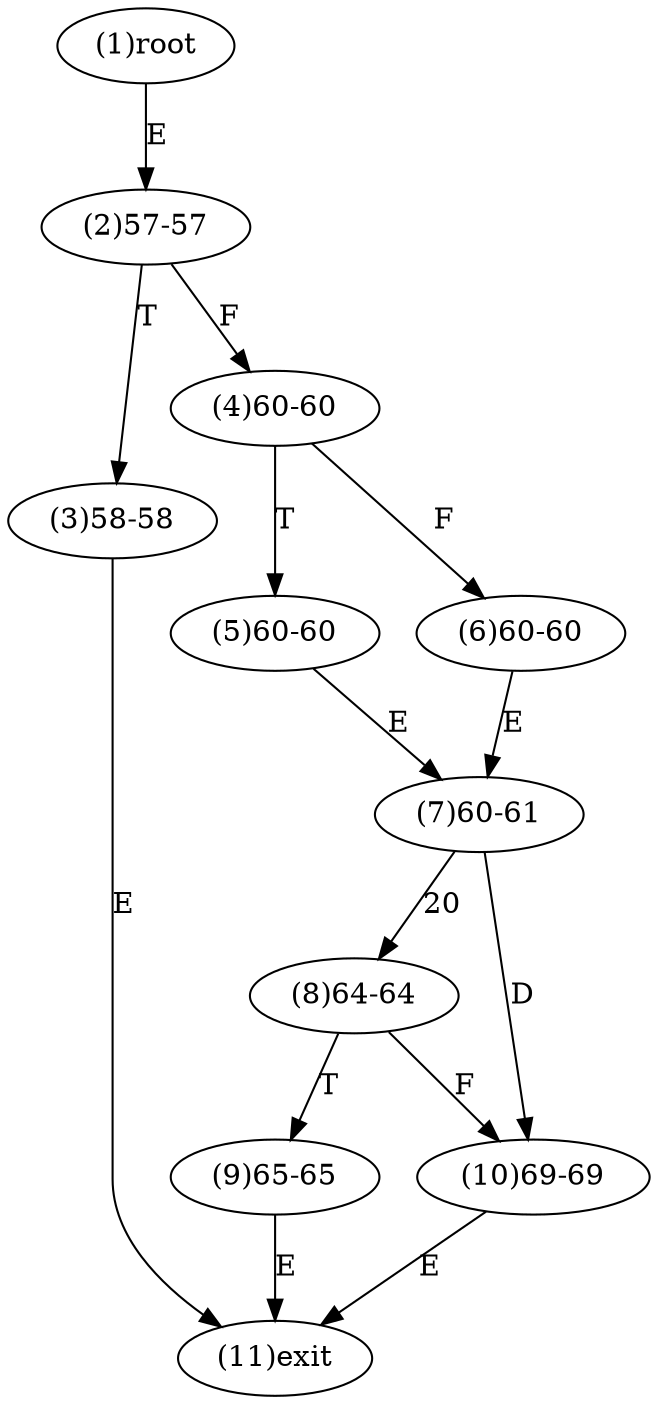 digraph "" { 
1[ label="(1)root"];
2[ label="(2)57-57"];
3[ label="(3)58-58"];
4[ label="(4)60-60"];
5[ label="(5)60-60"];
6[ label="(6)60-60"];
7[ label="(7)60-61"];
8[ label="(8)64-64"];
9[ label="(9)65-65"];
10[ label="(10)69-69"];
11[ label="(11)exit"];
1->2[ label="E"];
2->4[ label="F"];
2->3[ label="T"];
3->11[ label="E"];
4->6[ label="F"];
4->5[ label="T"];
5->7[ label="E"];
6->7[ label="E"];
7->8[ label="20"];
7->10[ label="D"];
8->10[ label="F"];
8->9[ label="T"];
9->11[ label="E"];
10->11[ label="E"];
}